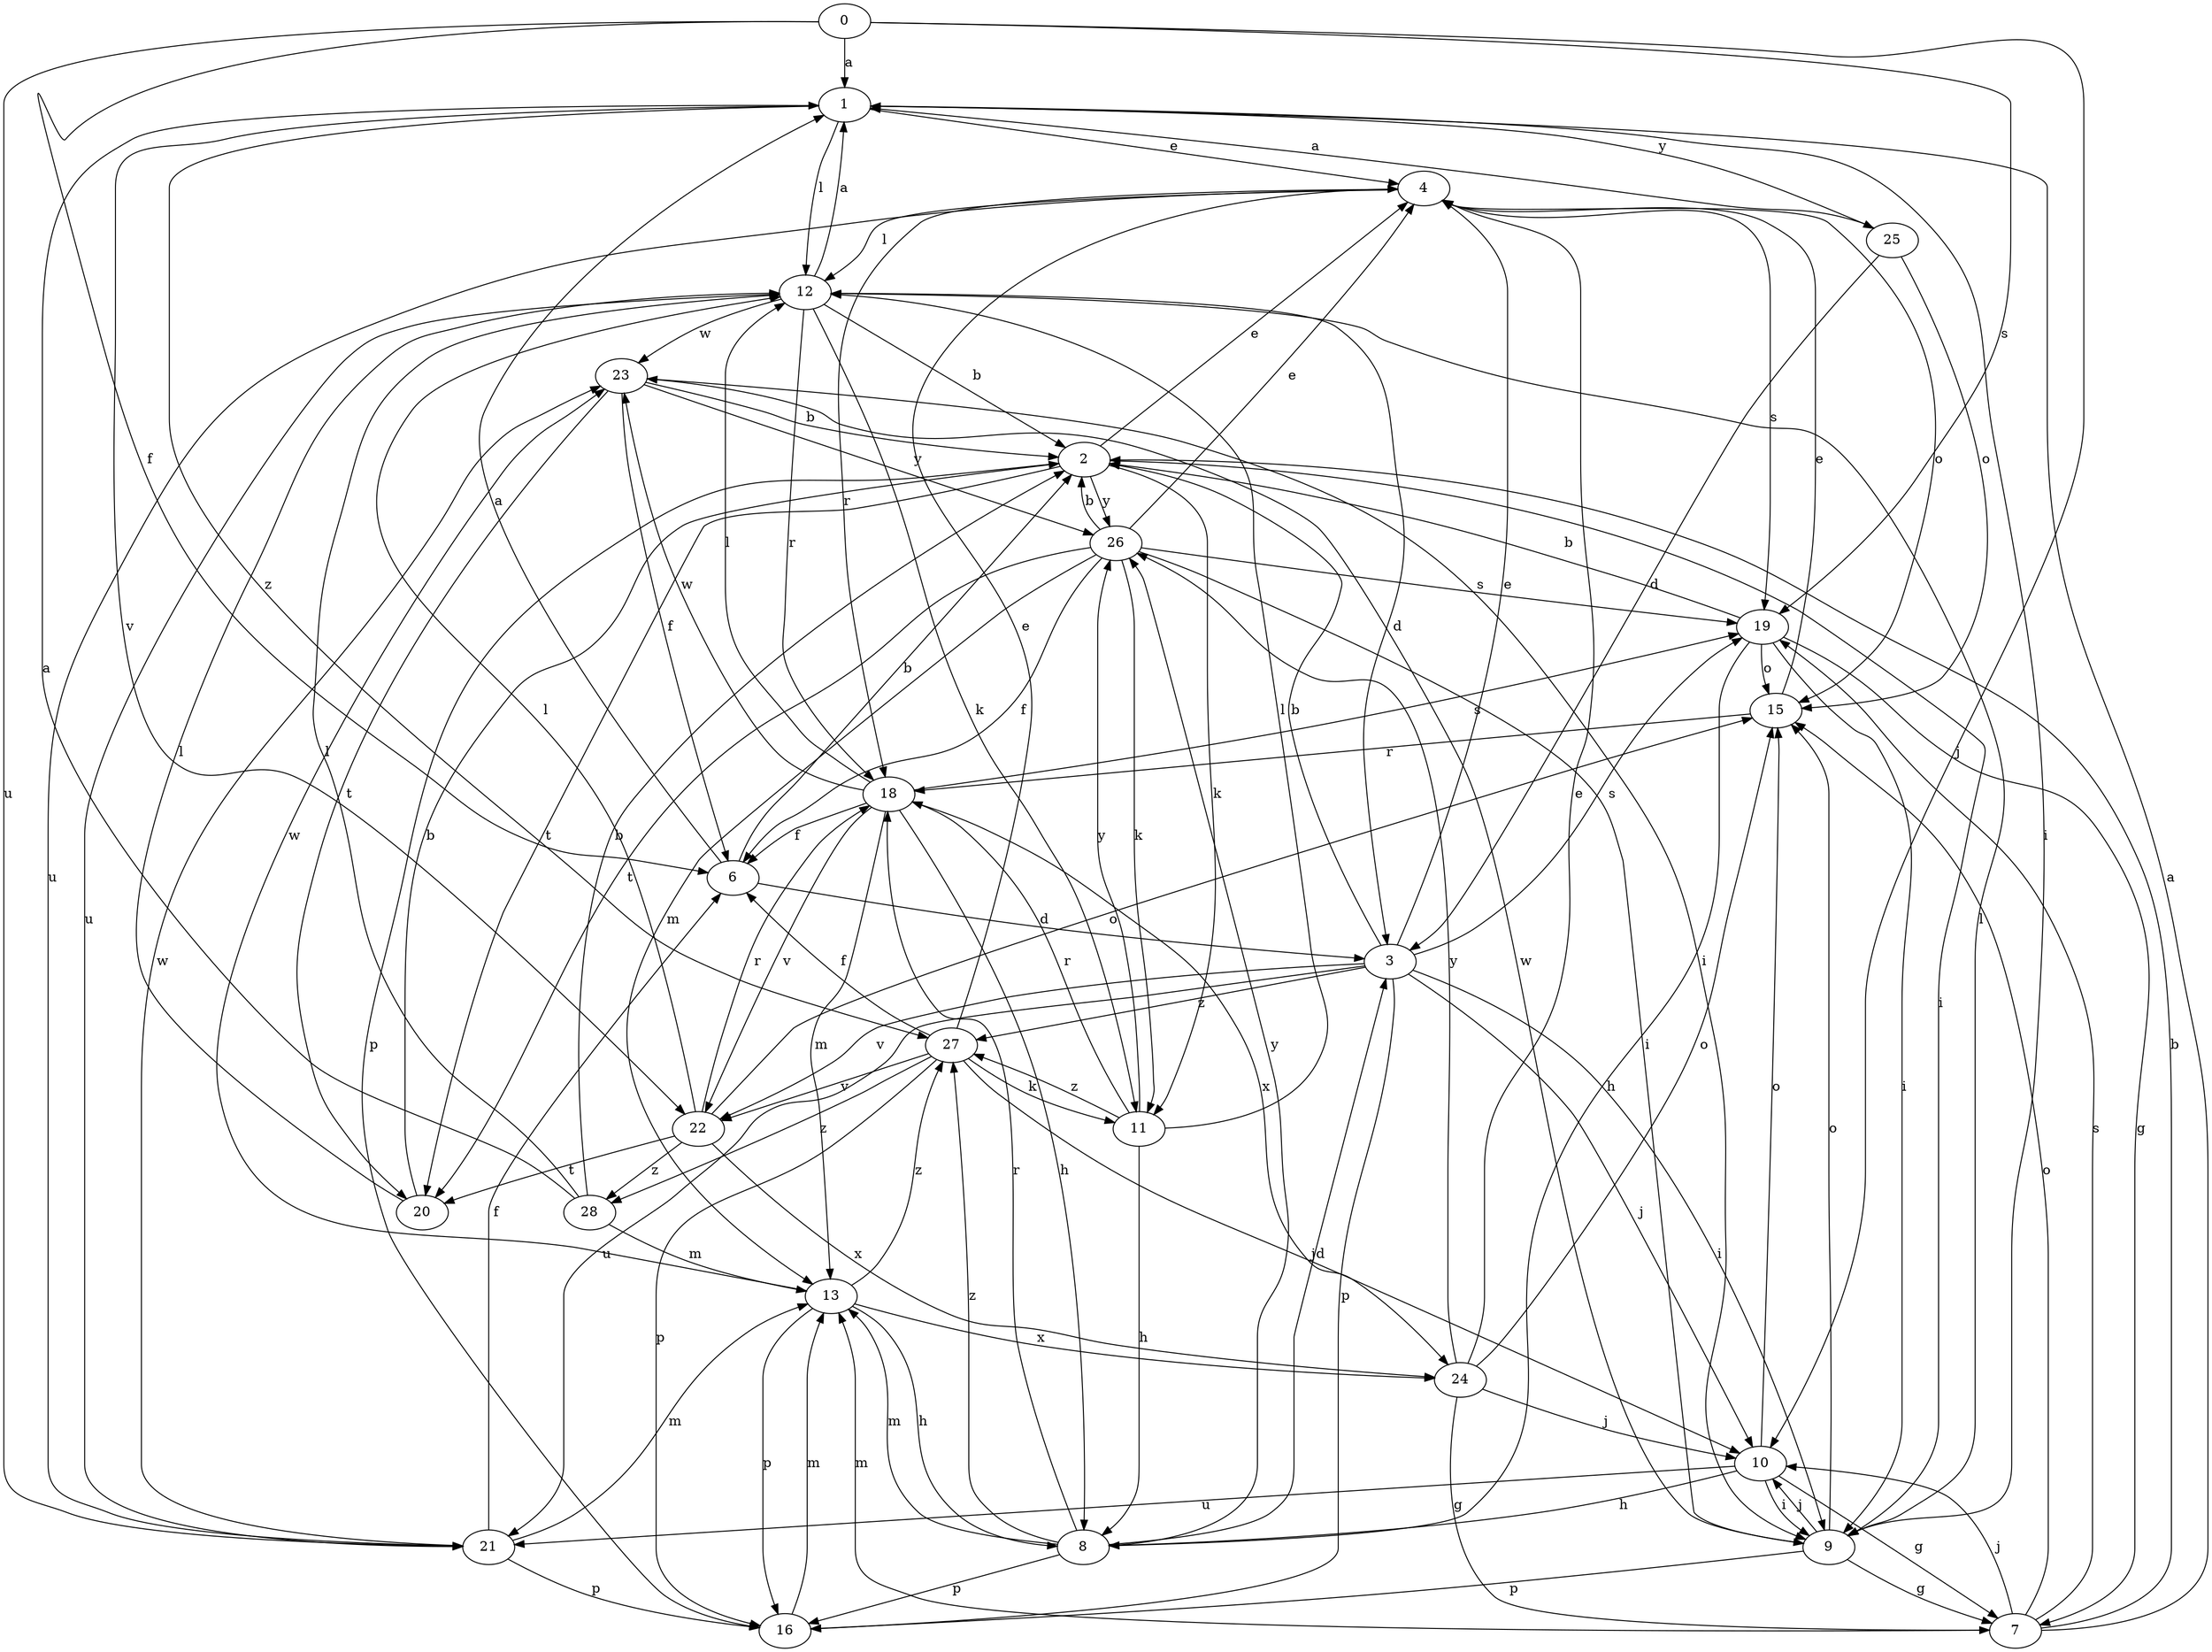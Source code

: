 strict digraph  {
0;
1;
2;
3;
4;
6;
7;
8;
9;
10;
11;
12;
13;
15;
16;
18;
19;
20;
21;
22;
23;
24;
25;
26;
27;
28;
0 -> 1  [label=a];
0 -> 6  [label=f];
0 -> 10  [label=j];
0 -> 19  [label=s];
0 -> 21  [label=u];
1 -> 4  [label=e];
1 -> 9  [label=i];
1 -> 12  [label=l];
1 -> 22  [label=v];
1 -> 25  [label=y];
1 -> 27  [label=z];
2 -> 4  [label=e];
2 -> 9  [label=i];
2 -> 11  [label=k];
2 -> 16  [label=p];
2 -> 20  [label=t];
2 -> 26  [label=y];
3 -> 2  [label=b];
3 -> 4  [label=e];
3 -> 9  [label=i];
3 -> 10  [label=j];
3 -> 16  [label=p];
3 -> 19  [label=s];
3 -> 21  [label=u];
3 -> 22  [label=v];
3 -> 27  [label=z];
4 -> 12  [label=l];
4 -> 15  [label=o];
4 -> 18  [label=r];
4 -> 19  [label=s];
4 -> 21  [label=u];
6 -> 1  [label=a];
6 -> 2  [label=b];
6 -> 3  [label=d];
7 -> 1  [label=a];
7 -> 2  [label=b];
7 -> 10  [label=j];
7 -> 13  [label=m];
7 -> 15  [label=o];
7 -> 19  [label=s];
8 -> 3  [label=d];
8 -> 13  [label=m];
8 -> 16  [label=p];
8 -> 18  [label=r];
8 -> 26  [label=y];
8 -> 27  [label=z];
9 -> 7  [label=g];
9 -> 10  [label=j];
9 -> 12  [label=l];
9 -> 15  [label=o];
9 -> 16  [label=p];
9 -> 23  [label=w];
10 -> 7  [label=g];
10 -> 8  [label=h];
10 -> 9  [label=i];
10 -> 15  [label=o];
10 -> 21  [label=u];
11 -> 8  [label=h];
11 -> 12  [label=l];
11 -> 18  [label=r];
11 -> 26  [label=y];
11 -> 27  [label=z];
12 -> 1  [label=a];
12 -> 2  [label=b];
12 -> 3  [label=d];
12 -> 11  [label=k];
12 -> 18  [label=r];
12 -> 21  [label=u];
12 -> 23  [label=w];
13 -> 8  [label=h];
13 -> 16  [label=p];
13 -> 23  [label=w];
13 -> 24  [label=x];
13 -> 27  [label=z];
15 -> 4  [label=e];
15 -> 18  [label=r];
16 -> 13  [label=m];
18 -> 6  [label=f];
18 -> 8  [label=h];
18 -> 12  [label=l];
18 -> 13  [label=m];
18 -> 19  [label=s];
18 -> 22  [label=v];
18 -> 23  [label=w];
18 -> 24  [label=x];
19 -> 2  [label=b];
19 -> 7  [label=g];
19 -> 8  [label=h];
19 -> 9  [label=i];
19 -> 15  [label=o];
20 -> 2  [label=b];
20 -> 12  [label=l];
21 -> 6  [label=f];
21 -> 13  [label=m];
21 -> 16  [label=p];
21 -> 23  [label=w];
22 -> 12  [label=l];
22 -> 15  [label=o];
22 -> 18  [label=r];
22 -> 20  [label=t];
22 -> 24  [label=x];
22 -> 28  [label=z];
23 -> 2  [label=b];
23 -> 6  [label=f];
23 -> 9  [label=i];
23 -> 20  [label=t];
23 -> 26  [label=y];
24 -> 4  [label=e];
24 -> 7  [label=g];
24 -> 10  [label=j];
24 -> 15  [label=o];
24 -> 26  [label=y];
25 -> 1  [label=a];
25 -> 3  [label=d];
25 -> 15  [label=o];
26 -> 2  [label=b];
26 -> 4  [label=e];
26 -> 6  [label=f];
26 -> 9  [label=i];
26 -> 11  [label=k];
26 -> 13  [label=m];
26 -> 19  [label=s];
26 -> 20  [label=t];
27 -> 4  [label=e];
27 -> 6  [label=f];
27 -> 10  [label=j];
27 -> 11  [label=k];
27 -> 16  [label=p];
27 -> 22  [label=v];
27 -> 28  [label=z];
28 -> 1  [label=a];
28 -> 2  [label=b];
28 -> 12  [label=l];
28 -> 13  [label=m];
}
